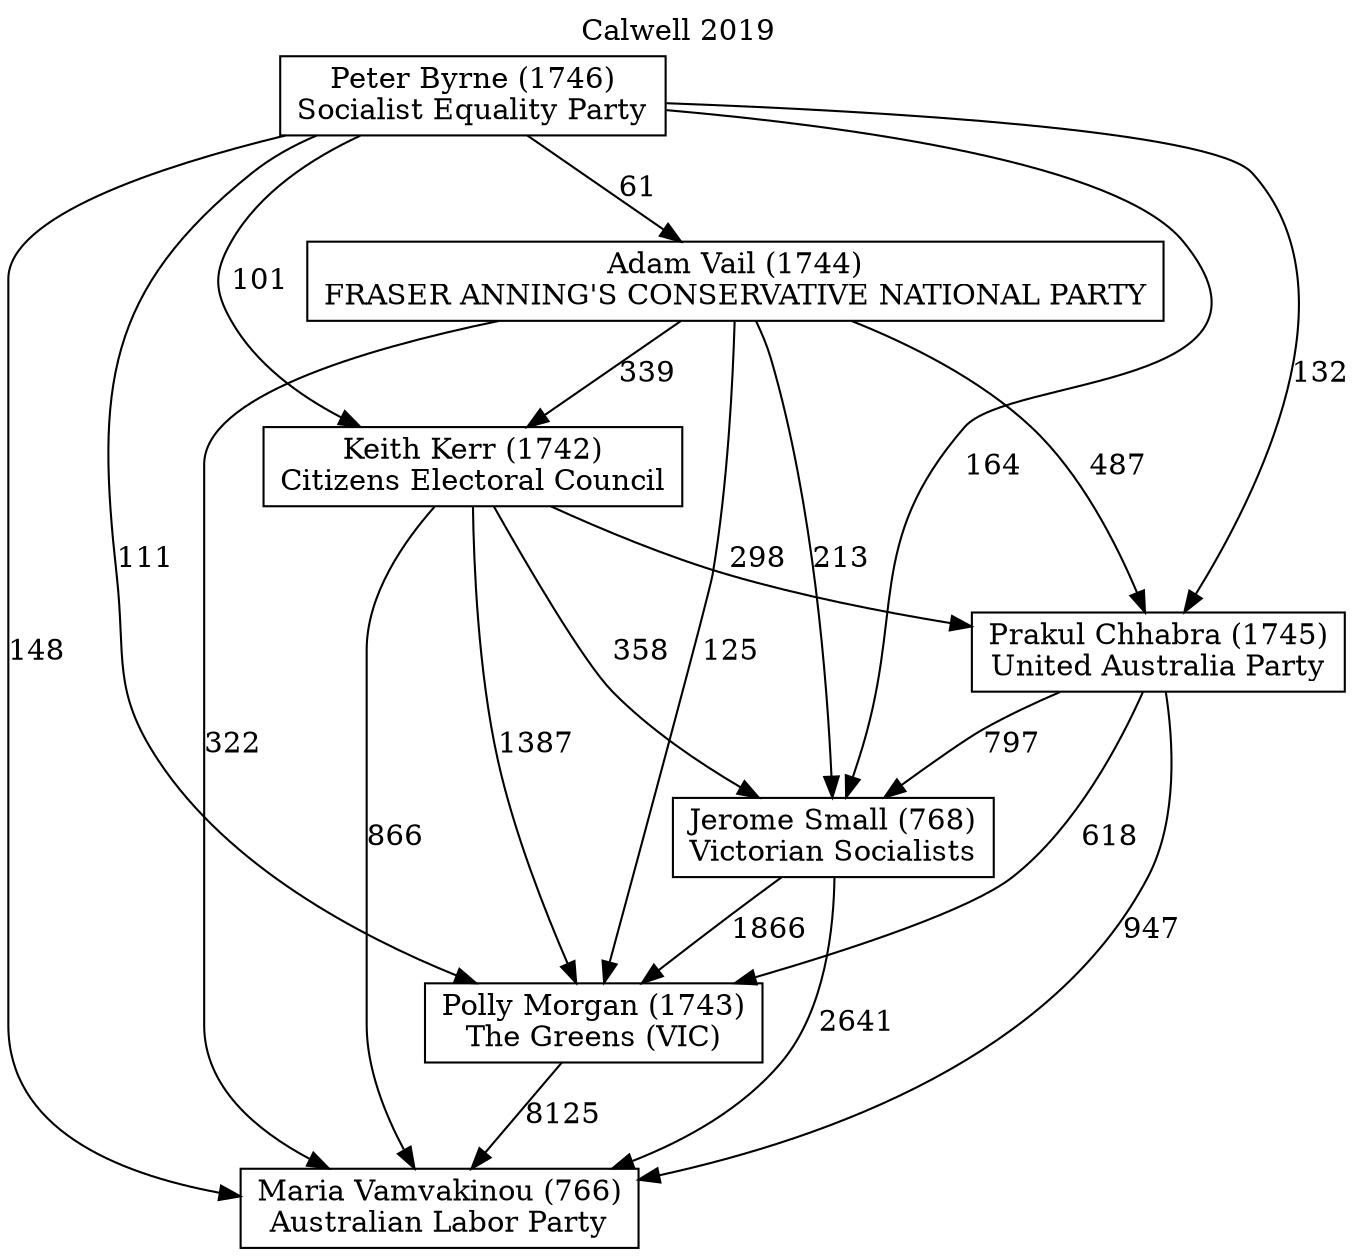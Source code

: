 // House preference flow
digraph "Maria Vamvakinou (766)_Calwell_2019" {
	graph [label="Calwell 2019" labelloc=t mclimit=10]
	node [shape=box]
	"Maria Vamvakinou (766)" [label="Maria Vamvakinou (766)
Australian Labor Party"]
	"Polly Morgan (1743)" [label="Polly Morgan (1743)
The Greens (VIC)"]
	"Jerome Small (768)" [label="Jerome Small (768)
Victorian Socialists"]
	"Prakul Chhabra (1745)" [label="Prakul Chhabra (1745)
United Australia Party"]
	"Keith Kerr (1742)" [label="Keith Kerr (1742)
Citizens Electoral Council"]
	"Adam Vail (1744)" [label="Adam Vail (1744)
FRASER ANNING'S CONSERVATIVE NATIONAL PARTY"]
	"Peter Byrne (1746)" [label="Peter Byrne (1746)
Socialist Equality Party"]
	"Polly Morgan (1743)" -> "Maria Vamvakinou (766)" [label=8125]
	"Jerome Small (768)" -> "Polly Morgan (1743)" [label=1866]
	"Prakul Chhabra (1745)" -> "Jerome Small (768)" [label=797]
	"Keith Kerr (1742)" -> "Prakul Chhabra (1745)" [label=298]
	"Adam Vail (1744)" -> "Keith Kerr (1742)" [label=339]
	"Peter Byrne (1746)" -> "Adam Vail (1744)" [label=61]
	"Jerome Small (768)" -> "Maria Vamvakinou (766)" [label=2641]
	"Prakul Chhabra (1745)" -> "Maria Vamvakinou (766)" [label=947]
	"Keith Kerr (1742)" -> "Maria Vamvakinou (766)" [label=866]
	"Adam Vail (1744)" -> "Maria Vamvakinou (766)" [label=322]
	"Peter Byrne (1746)" -> "Maria Vamvakinou (766)" [label=148]
	"Peter Byrne (1746)" -> "Keith Kerr (1742)" [label=101]
	"Adam Vail (1744)" -> "Prakul Chhabra (1745)" [label=487]
	"Peter Byrne (1746)" -> "Prakul Chhabra (1745)" [label=132]
	"Keith Kerr (1742)" -> "Jerome Small (768)" [label=358]
	"Adam Vail (1744)" -> "Jerome Small (768)" [label=213]
	"Peter Byrne (1746)" -> "Jerome Small (768)" [label=164]
	"Prakul Chhabra (1745)" -> "Polly Morgan (1743)" [label=618]
	"Keith Kerr (1742)" -> "Polly Morgan (1743)" [label=1387]
	"Adam Vail (1744)" -> "Polly Morgan (1743)" [label=125]
	"Peter Byrne (1746)" -> "Polly Morgan (1743)" [label=111]
}
